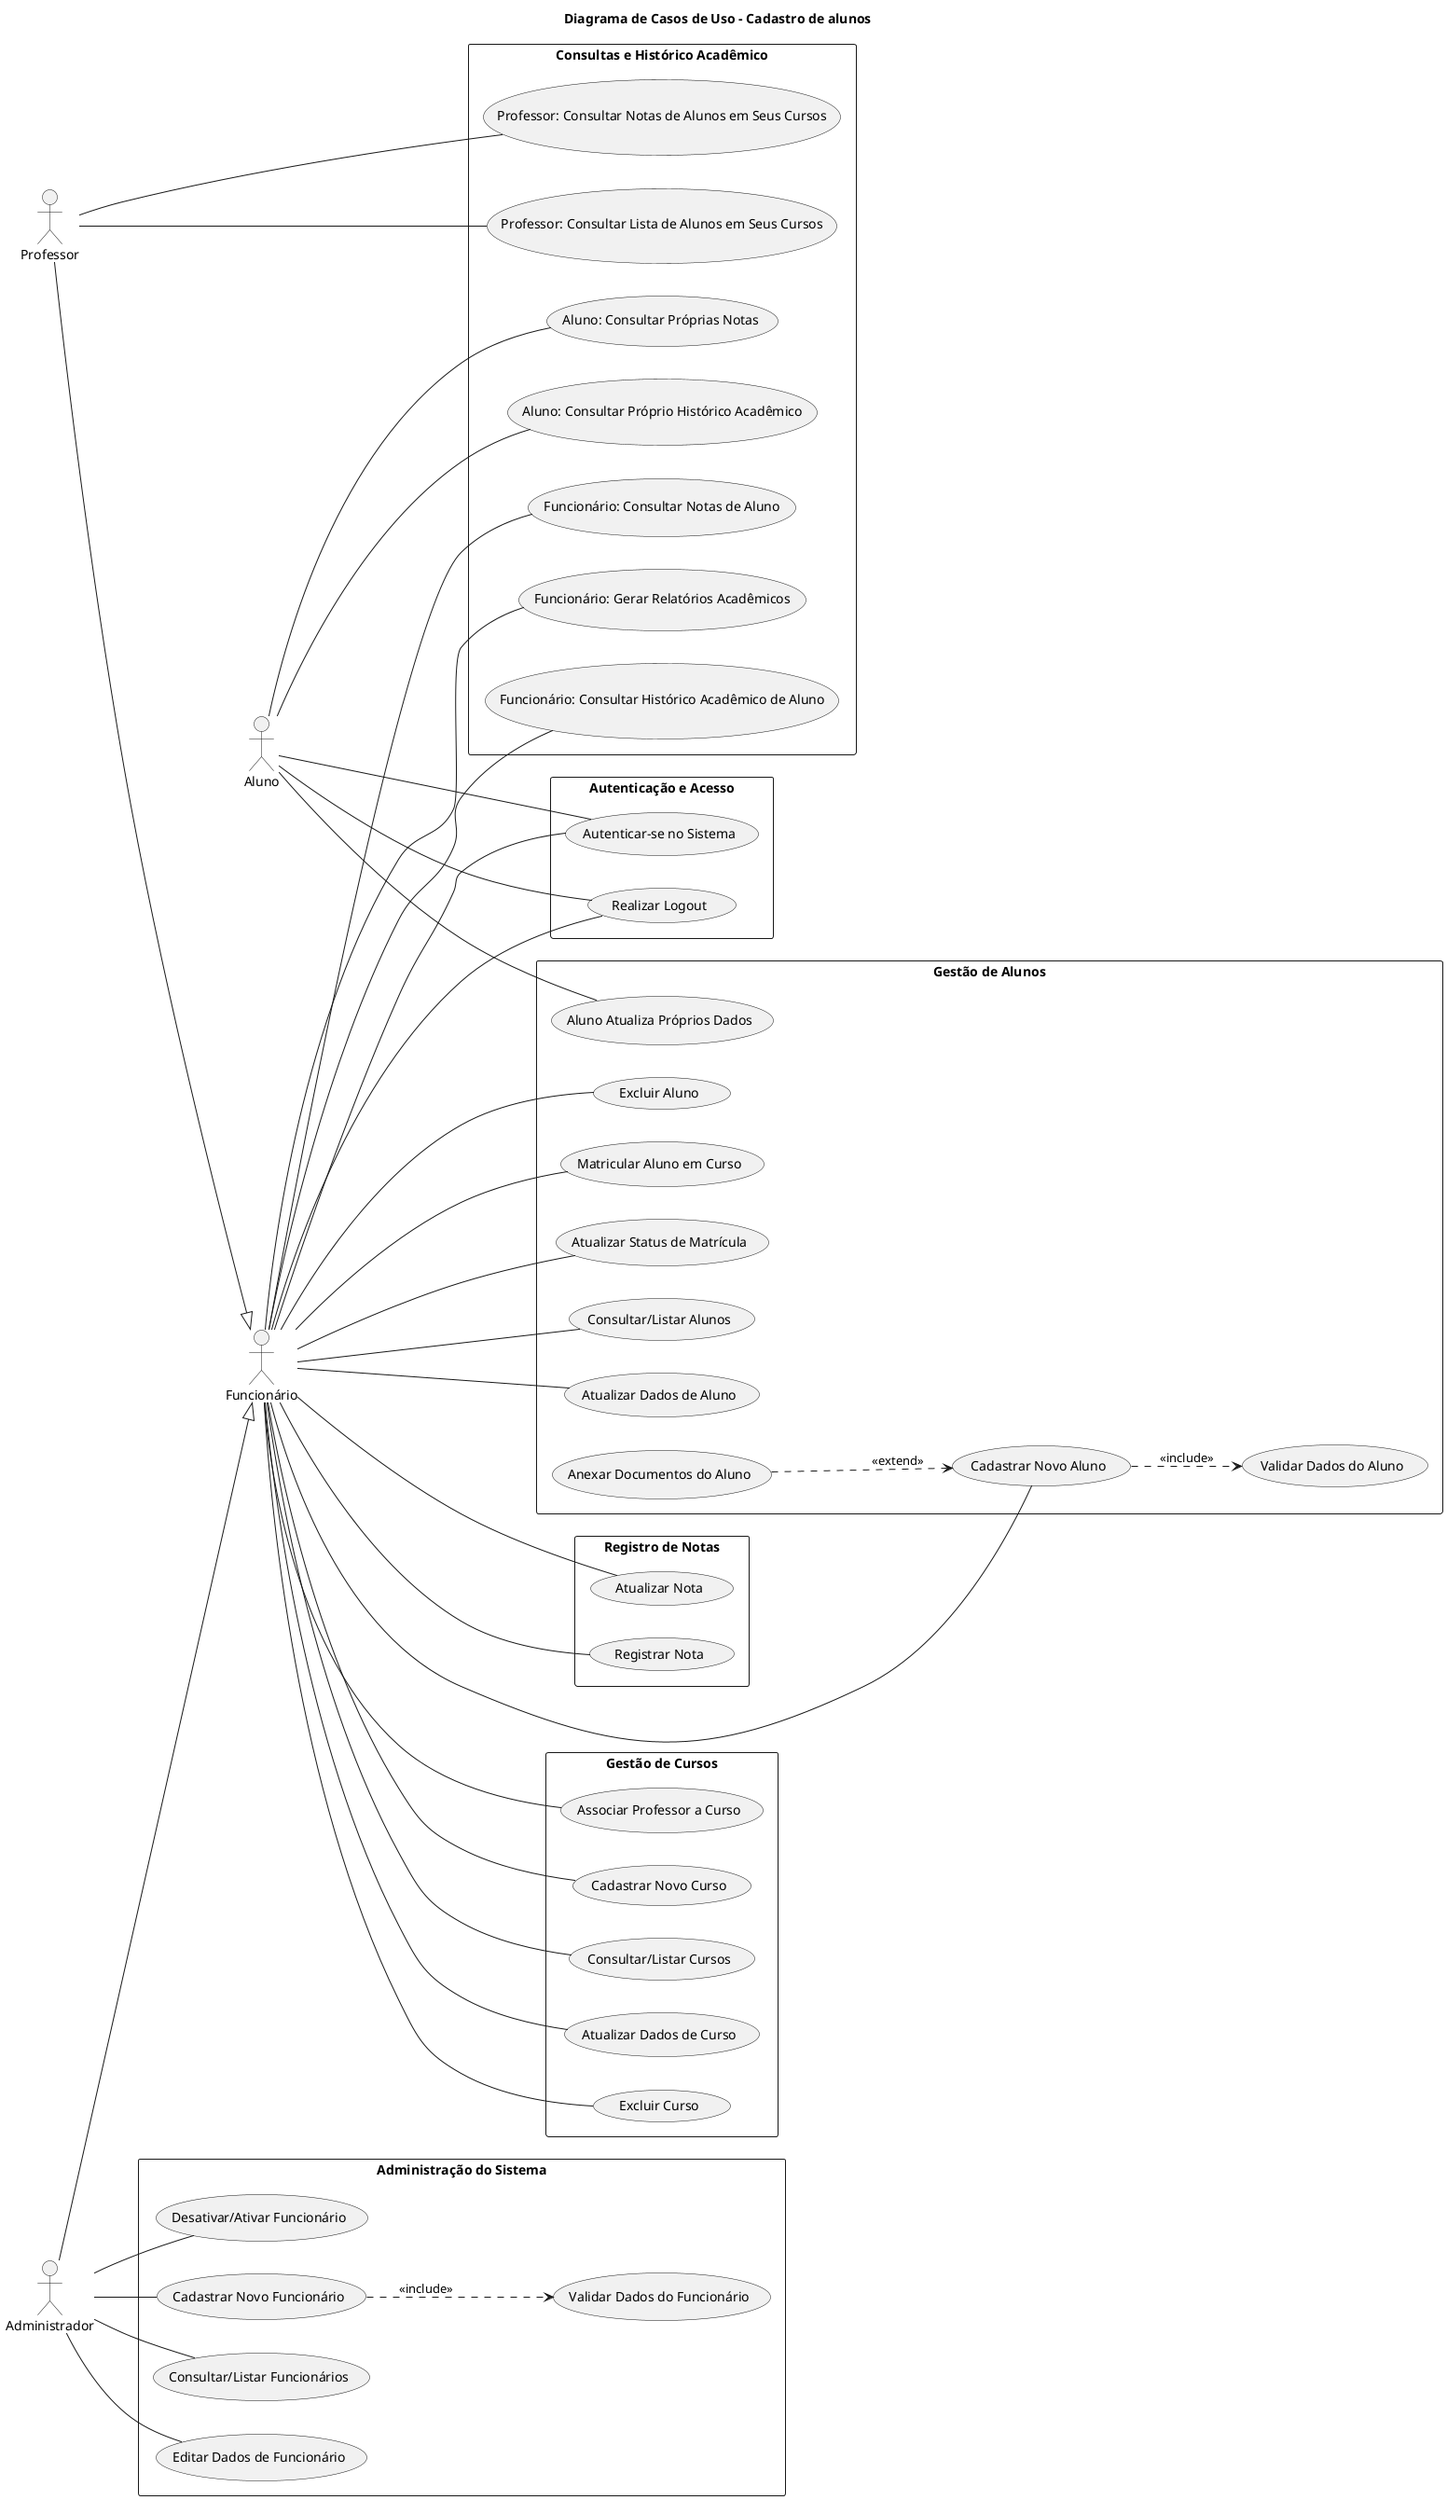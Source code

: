 @startuml
left to right direction
skinparam packageStyle rectangle

title Diagrama de Casos de Uso - Cadastro de alunos
actor Aluno
actor Funcionário
actor Administrador
actor Professor

Administrador --|> Funcionário
Professor --|> Funcionário

package "Autenticação e Acesso" {
  usecase "Autenticar-se no Sistema" as UC_AutenticarNoSistema
  usecase "Realizar Logout" as UC_RealizarLogout
}

Aluno -- UC_AutenticarNoSistema
Aluno -- UC_RealizarLogout

Funcionário -- UC_AutenticarNoSistema
' Abrange Admin e Prof pela herança
Funcionário -- UC_RealizarLogout
' Abrange Admin e Prof pela herança

package "Administração do Sistema" {
  usecase "Cadastrar Novo Funcionário" as UC_CadastrarFuncionario
  usecase "Consultar/Listar Funcionários" as UC_ListarFuncionarios
  usecase "Editar Dados de Funcionário" as UC_EditarFuncionario
  usecase "Desativar/Ativar Funcionário" as UC_AlternarStatusFuncionario
  
  ' Caso de uso para ser incluído
  usecase "Validar Dados do Funcionário" as UC_ValidarDadosFuncionario
}
Administrador -- UC_CadastrarFuncionario
Administrador -- UC_ListarFuncionarios
Administrador -- UC_EditarFuncionario
Administrador -- UC_AlternarStatusFuncionario

' Relação de <<include>>
UC_CadastrarFuncionario ..> UC_ValidarDadosFuncionario : <<include>>


package "Gestão de Alunos" {
  usecase "Cadastrar Novo Aluno" as UC_CadastrarAluno
  usecase "Consultar/Listar Alunos" as UC_ListarAlunos
  usecase "Atualizar Dados de Aluno" as UC_AtualizarDadosAlunoPorFunc
  usecase "Excluir Aluno" as UC_ExcluirAluno
  usecase "Matricular Aluno em Curso" as UC_MatricularAlunoEmCurso
  usecase "Atualizar Status de Matrícula" as UC_AtualizarStatusMatricula
  usecase "Aluno Atualiza Próprios Dados" as UC_AlunoAtualizaPropriosDados
  
  ' Caso de uso para ser incluído
  usecase "Validar Dados do Aluno" as UC_ValidarDadosAluno
  ' Caso de uso que estende outro
  usecase "Anexar Documentos do Aluno" as UC_AnexarDocumentosAluno
}
Funcionário -- UC_CadastrarAluno
Funcionário -- UC_ListarAlunos
Funcionário -- UC_AtualizarDadosAlunoPorFunc
Funcionário -- UC_ExcluirAluno
Funcionário -- UC_MatricularAlunoEmCurso
Funcionário -- UC_AtualizarStatusMatricula
Aluno -- UC_AlunoAtualizaPropriosDados

' Relação de <<include>>
UC_CadastrarAluno ..> UC_ValidarDadosAluno : <<include>>

' Relação de <<extend>>
' (UC_AnexarDocumentosAluno estende UC_CadastrarAluno)
UC_AnexarDocumentosAluno ..> UC_CadastrarAluno : <<extend>>


package "Gestão de Cursos" {
  usecase "Cadastrar Novo Curso" as UC_CadastrarCurso
  usecase "Consultar/Listar Cursos" as UC_ListarCursos
  usecase "Atualizar Dados de Curso" as UC_AtualizarDadosCurso
  usecase "Excluir Curso" as UC_ExcluirCurso
  usecase "Associar Professor a Curso" as UC_AssociarProfessorAoCurso
}
Funcionário -- UC_CadastrarCurso
Funcionário -- UC_ListarCursos
Funcionário -- UC_AtualizarDadosCurso
Funcionário -- UC_ExcluirCurso
Funcionário -- UC_AssociarProfessorAoCurso

package "Registro de Notas" {
  usecase "Registrar Nota" as UC_RegistrarNota
  usecase "Atualizar Nota" as UC_AtualizarNota
}
Funcionário -- UC_RegistrarNota
Funcionário -- UC_AtualizarNota

package "Consultas e Histórico Acadêmico" {
  usecase "Funcionário: Consultar Histórico Acadêmico de Aluno" as UC_FuncConsultarHistoricoAluno
  usecase "Funcionário: Consultar Notas de Aluno" as UC_FuncConsultarNotasAluno
  usecase "Funcionário: Gerar Relatórios Acadêmicos" as UC_FuncGerarRelatoriosAcademicos
  usecase "Aluno: Consultar Próprio Histórico Acadêmico" as UC_AlunoConsultarProprioHistorico
  usecase "Aluno: Consultar Próprias Notas" as UC_AlunoConsultarPropriasNotas
  usecase "Professor: Consultar Notas de Alunos em Seus Cursos" as UC_ProfConsultarNotasAlunosCursos
  usecase "Professor: Consultar Lista de Alunos em Seus Cursos" as UC_ProfConsultarListaAlunosCursos
}
Funcionário -- UC_FuncConsultarHistoricoAluno
Funcionário -- UC_FuncConsultarNotasAluno
Funcionário -- UC_FuncGerarRelatoriosAcademicos

Aluno -- UC_AlunoConsultarProprioHistorico
Aluno -- UC_AlunoConsultarPropriasNotas

Professor -- UC_ProfConsultarNotasAlunosCursos
Professor -- UC_ProfConsultarListaAlunosCursos

@enduml